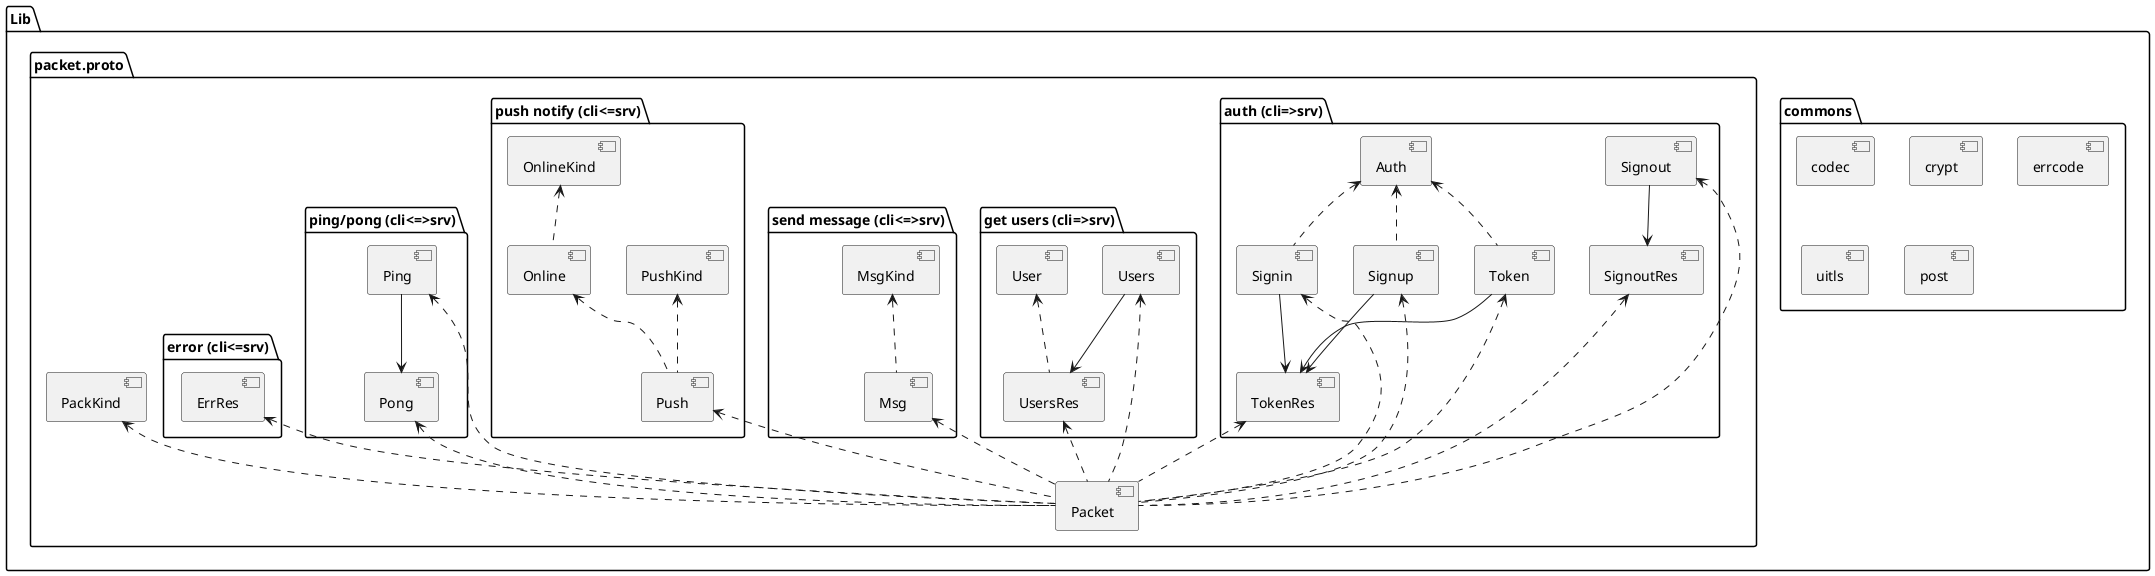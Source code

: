 @startuml gochat-lib-uml
package Lib {
    folder "commons" {
        [codec]
        [crypt]
        [errcode]
        [uitls]
        [post]
    }

    folder "packet.proto" {
        folder "auth (cli=>srv)" {
            [Auth]
            [Signup]
            [Signin]
            [Token]
            [Signout]

            [TokenRes]
            [SignoutRes]
        }

        folder "get users (cli=>srv)" {
            [User]
            [UsersRes]
            [Users]
        }

        folder "send message (cli<=>srv)" {
            [MsgKind]
            [Msg]
        }

        folder "push notify (cli<=srv)" {
            [PushKind]
            [Push]
            [OnlineKind]
            [Online]
        }

        folder "ping/pong (cli<=>srv)" {
            [Ping]
            [Pong]
        }

        folder "error (cli<=srv)" {
            [ErrRes]
        }

        [PackKind]
        [Packet]
    }
}

Packet .up.> PackKind
Signup .up.> Auth
Signin .up.> Auth
Token .up.> Auth

UsersRes .up.> User
Users -down-> UsersRes

Online .up.> OnlineKind

Msg .up.> MsgKind
Push .up.> PushKind
Push .up.> Online

Signup -down-> TokenRes
Signin -down-> TokenRes
Token -down-> TokenRes

Signout -down-> SignoutRes

Ping -down-> Pong

Packet .up.> ErrRes
Packet .up.> Ping
Packet .up.> Pong
Packet .up.> Push
Packet .up.> Msg
Packet .up.> Users
Packet .up.> UsersRes

Packet .up.> Signout
Packet .up.> SignoutRes
Packet .up.> Signup
Packet .up.> Signin
Packet .up.> Token
Packet .up.> TokenRes
@enduml